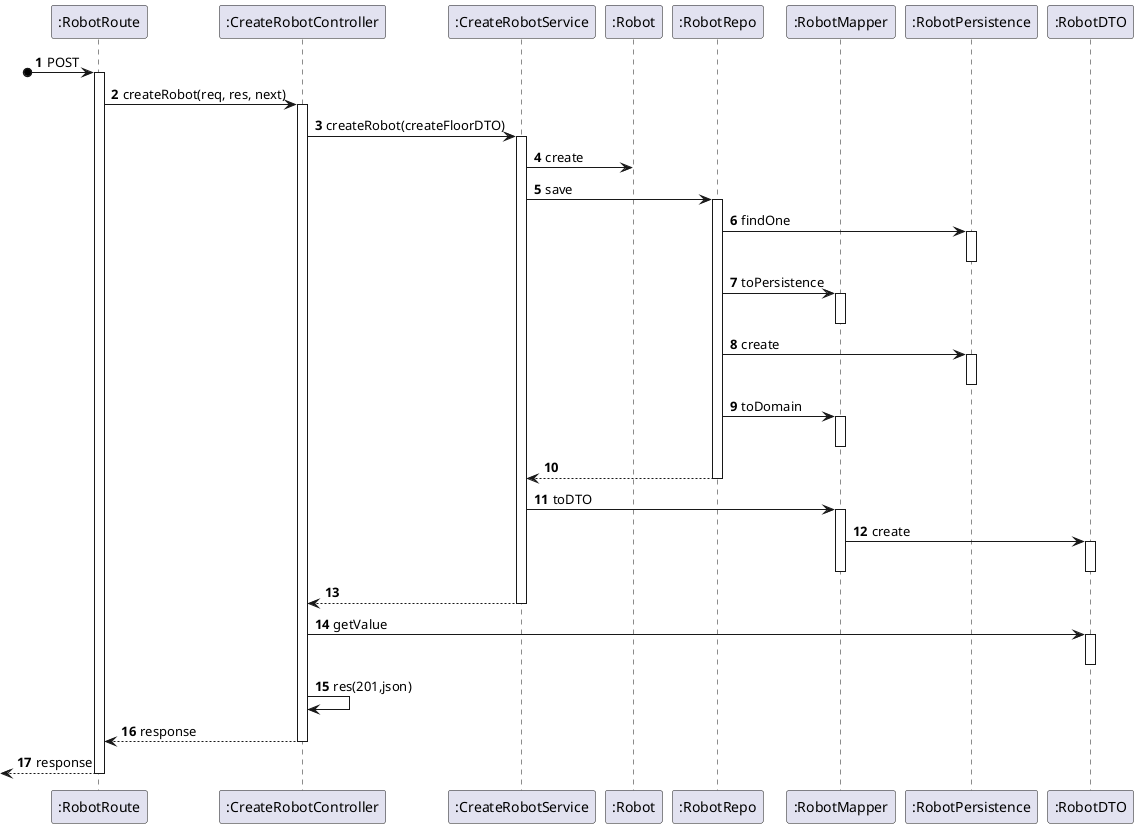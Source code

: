 @startuml

autonumber

participant ":RobotRoute" as Floor
participant ":CreateRobotController" as Controller
participant ":CreateRobotService" as Service
participant ":Robot" as Class
participant ":RobotRepo" as Repo
participant ":RobotMapper" as Map
participant ":RobotPersistence" as FloorPersistence
participant ":RobotDTO" as DTO

?o->Floor: POST
activate Floor

Floor -> Controller: createRobot(req, res, next)
activate Controller



Controller -> Service: createRobot(createFloorDTO)
activate Service

Service -> Class:create

Service -> Repo: save
activate Repo

Repo -> FloorPersistence: findOne
activate FloorPersistence
deactivate FloorPersistence

Repo -> Map: toPersistence
activate Map
deactivate Map


Repo -> FloorPersistence: create
activate FloorPersistence
deactivate FloorPersistence

Repo -> Map: toDomain
activate Map
deactivate Map


Repo --> Service
deactivate Repo

Service -> Map: toDTO
activate Map
Map -> DTO: create
activate DTO
deactivate DTO
deactivate Map

Service --> Controller:
deactivate Service

Controller -> DTO: getValue
activate DTO
deactivate DTO

Controller -> Controller: res(201,json)

Controller --> Floor: response
deactivate Controller

<--Floor: response
deactivate Floor


@enduml
